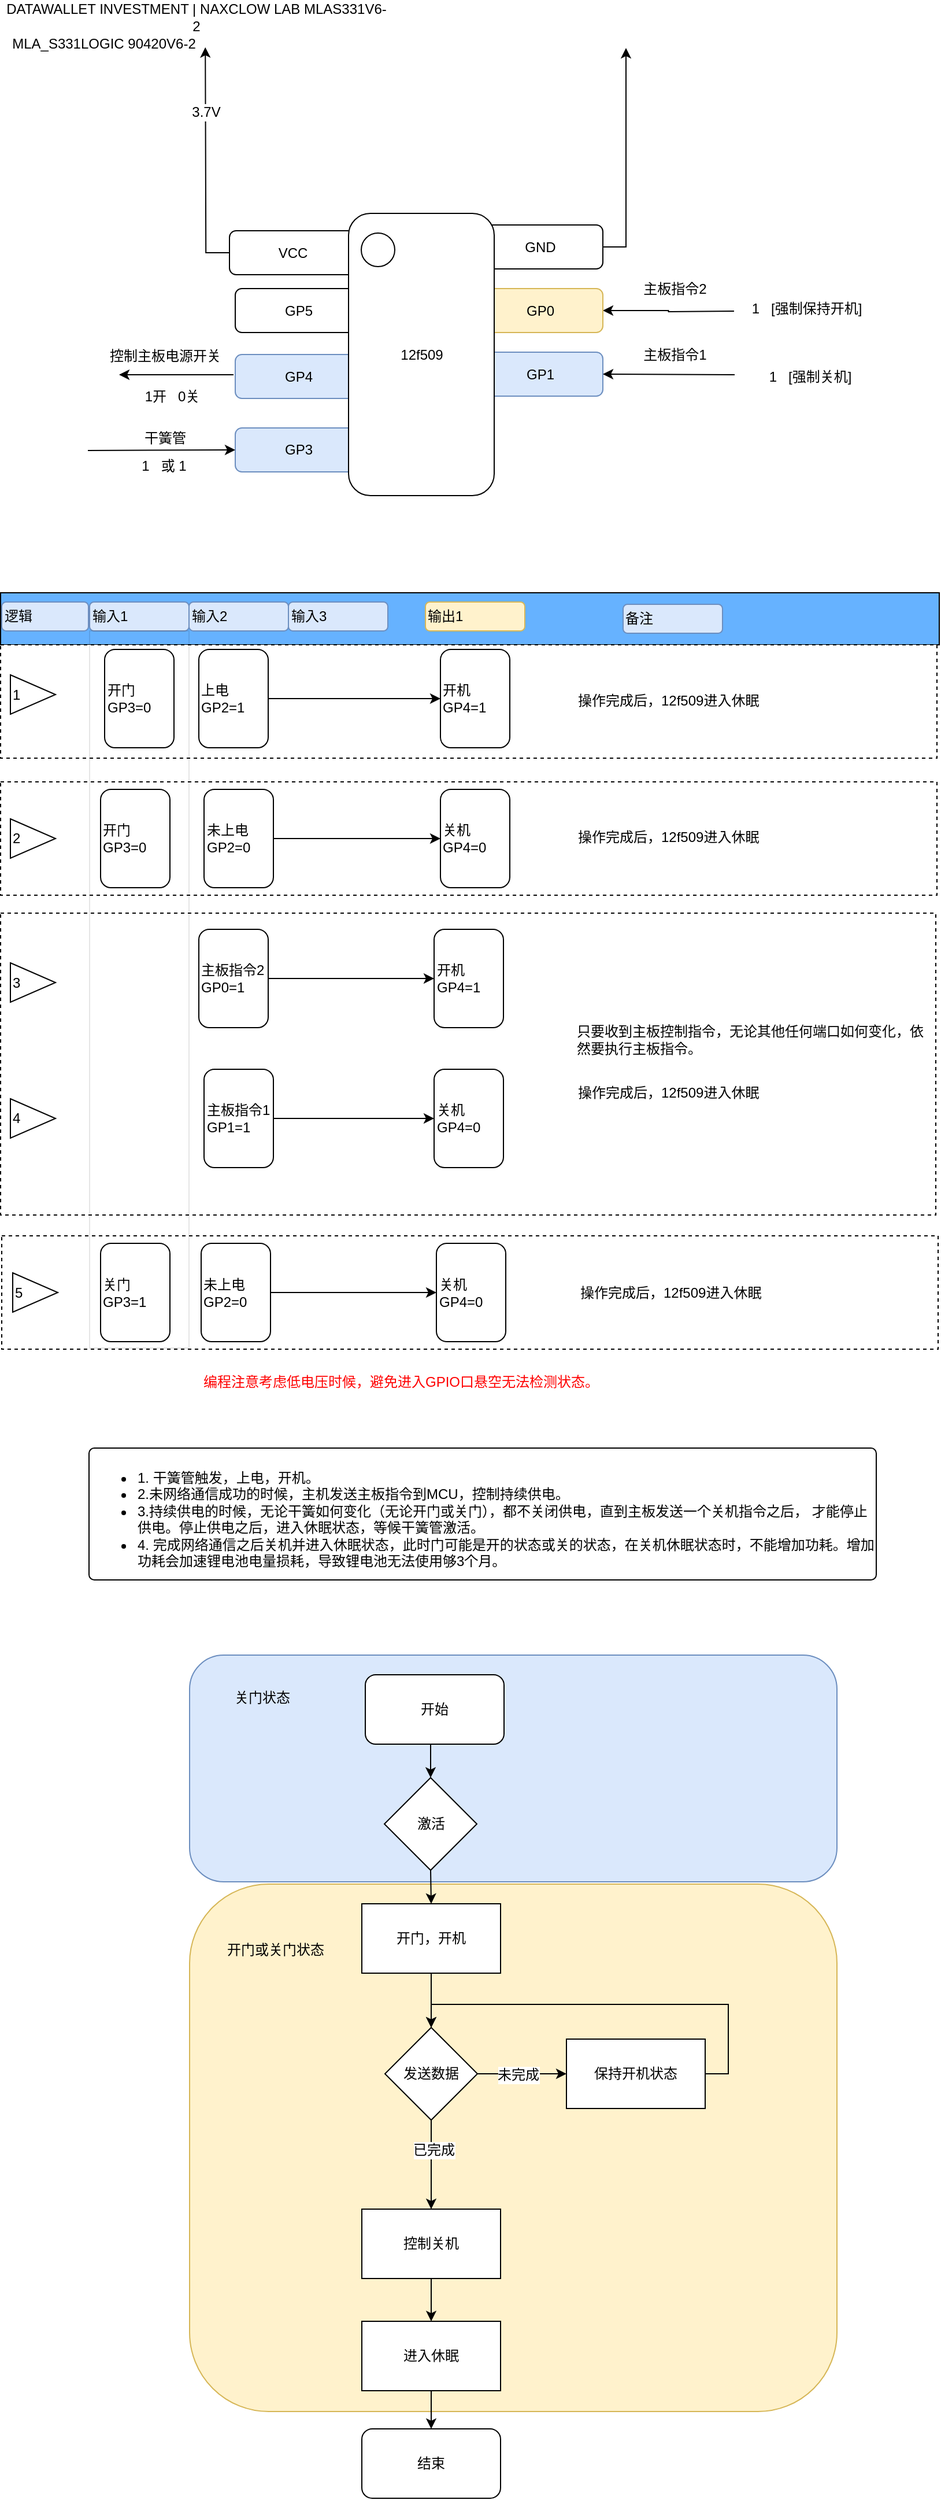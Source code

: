 <mxfile version="10.6.3" type="github"><diagram id="Xo4zGjJ7ZcX44FIeGbox" name="Page-1"><mxGraphModel dx="1302" dy="767" grid="0" gridSize="10" guides="1" tooltips="1" connect="1" arrows="1" fold="1" page="1" pageScale="1" pageWidth="827" pageHeight="2500" background="#ffffff" math="0" shadow="0"><root><mxCell id="0"/><mxCell id="1" parent="0"/><mxCell id="-ZDEWKCSgK4aVQdzyGV3-27" value="" style="rounded=1;whiteSpace=wrap;html=1;align=center;fillColor=#dae8fc;strokeColor=#6c8ebf;" parent="1" vertex="1"><mxGeometry x="167" y="1457" width="560" height="196" as="geometry"/></mxCell><mxCell id="-ZDEWKCSgK4aVQdzyGV3-26" value="" style="rounded=1;whiteSpace=wrap;html=1;align=center;fillColor=#fff2cc;strokeColor=#d6b656;" parent="1" vertex="1"><mxGeometry x="167" y="1655" width="560" height="456" as="geometry"/></mxCell><mxCell id="wzxUXVamWLsgUI1HVRW6-111" value="" style="rounded=0;whiteSpace=wrap;html=1;strokeColor=#000000;fontColor=#000000;align=left;fillColor=#66B2FF;" parent="1" vertex="1"><mxGeometry x="3.5" y="538.5" width="812" height="45" as="geometry"/></mxCell><mxCell id="wzxUXVamWLsgUI1HVRW6-102" value="" style="rounded=0;whiteSpace=wrap;html=1;dashed=1;align=left;" parent="1" vertex="1"><mxGeometry x="4.5" y="1094.5" width="810" height="98" as="geometry"/></mxCell><mxCell id="wzxUXVamWLsgUI1HVRW6-101" value="" style="rounded=0;whiteSpace=wrap;html=1;dashed=1;align=left;" parent="1" vertex="1"><mxGeometry x="3.5" y="702" width="810" height="98" as="geometry"/></mxCell><mxCell id="wzxUXVamWLsgUI1HVRW6-100" value="" style="rounded=0;whiteSpace=wrap;html=1;dashed=1;align=left;" parent="1" vertex="1"><mxGeometry x="3.5" y="583.5" width="810" height="98" as="geometry"/></mxCell><mxCell id="wzxUXVamWLsgUI1HVRW6-99" value="" style="rounded=0;whiteSpace=wrap;html=1;align=left;dashed=1;" parent="1" vertex="1"><mxGeometry x="3.5" y="815.5" width="809" height="261" as="geometry"/></mxCell><mxCell id="wzxUXVamWLsgUI1HVRW6-13" style="edgeStyle=orthogonalEdgeStyle;rounded=0;orthogonalLoop=1;jettySize=auto;html=1;exitX=1;exitY=0.5;exitDx=0;exitDy=0;" parent="1" source="wzxUXVamWLsgUI1HVRW6-2" edge="1"><mxGeometry relative="1" as="geometry"><mxPoint x="544.5" y="67.5" as="targetPoint"/><Array as="points"><mxPoint x="544.5" y="239.5"/><mxPoint x="544.5" y="67.5"/></Array></mxGeometry></mxCell><mxCell id="wzxUXVamWLsgUI1HVRW6-2" value="GND" style="rounded=1;whiteSpace=wrap;html=1;" parent="1" vertex="1"><mxGeometry x="415.5" y="220.5" width="109" height="38" as="geometry"/></mxCell><mxCell id="wzxUXVamWLsgUI1HVRW6-46" style="edgeStyle=orthogonalEdgeStyle;rounded=0;orthogonalLoop=1;jettySize=auto;html=1;exitX=1;exitY=0.5;exitDx=0;exitDy=0;startArrow=classic;startFill=1;endArrow=none;endFill=0;" parent="1" source="wzxUXVamWLsgUI1HVRW6-3" edge="1"><mxGeometry relative="1" as="geometry"><mxPoint x="637.982" y="295" as="targetPoint"/></mxGeometry></mxCell><mxCell id="wzxUXVamWLsgUI1HVRW6-3" value="GP0" style="rounded=1;whiteSpace=wrap;html=1;fillColor=#fff2cc;strokeColor=#d6b656;" parent="1" vertex="1"><mxGeometry x="415.5" y="275.5" width="109" height="38" as="geometry"/></mxCell><mxCell id="wzxUXVamWLsgUI1HVRW6-4" value="GP1" style="rounded=1;whiteSpace=wrap;html=1;fillColor=#dae8fc;strokeColor=#6c8ebf;" parent="1" vertex="1"><mxGeometry x="415.5" y="330.5" width="109" height="38" as="geometry"/></mxCell><mxCell id="wzxUXVamWLsgUI1HVRW6-6" value="GP3&lt;br&gt;" style="rounded=1;whiteSpace=wrap;html=1;fillColor=#dae8fc;strokeColor=#6c8ebf;" parent="1" vertex="1"><mxGeometry x="206.5" y="396" width="109" height="38" as="geometry"/></mxCell><mxCell id="wzxUXVamWLsgUI1HVRW6-7" value="GP4&lt;br&gt;" style="rounded=1;whiteSpace=wrap;html=1;fillColor=#dae8fc;strokeColor=#6c8ebf;" parent="1" vertex="1"><mxGeometry x="206.5" y="332.5" width="109" height="38" as="geometry"/></mxCell><mxCell id="wzxUXVamWLsgUI1HVRW6-8" value="GP5&lt;br&gt;" style="rounded=1;whiteSpace=wrap;html=1;" parent="1" vertex="1"><mxGeometry x="206.5" y="275.5" width="109" height="38" as="geometry"/></mxCell><mxCell id="wzxUXVamWLsgUI1HVRW6-12" style="edgeStyle=orthogonalEdgeStyle;rounded=0;orthogonalLoop=1;jettySize=auto;html=1;exitX=0;exitY=0.5;exitDx=0;exitDy=0;" parent="1" source="wzxUXVamWLsgUI1HVRW6-9" edge="1"><mxGeometry relative="1" as="geometry"><mxPoint x="180.601" y="66.836" as="targetPoint"/></mxGeometry></mxCell><mxCell id="wzxUXVamWLsgUI1HVRW6-15" value="3.7V" style="text;html=1;resizable=0;points=[];align=center;verticalAlign=middle;labelBackgroundColor=#ffffff;" parent="wzxUXVamWLsgUI1HVRW6-12" vertex="1" connectable="0"><mxGeometry x="0.432" relative="1" as="geometry"><mxPoint as="offset"/></mxGeometry></mxCell><mxCell id="wzxUXVamWLsgUI1HVRW6-9" value="VCC&lt;br&gt;" style="rounded=1;whiteSpace=wrap;html=1;" parent="1" vertex="1"><mxGeometry x="201.5" y="225.5" width="109" height="38" as="geometry"/></mxCell><mxCell id="wzxUXVamWLsgUI1HVRW6-1" value="12f509" style="rounded=1;whiteSpace=wrap;html=1;" parent="1" vertex="1"><mxGeometry x="304.5" y="210.5" width="126" height="244" as="geometry"/></mxCell><mxCell id="wzxUXVamWLsgUI1HVRW6-10" value="" style="ellipse;whiteSpace=wrap;html=1;aspect=fixed;" parent="1" vertex="1"><mxGeometry x="315.5" y="227.5" width="29" height="29" as="geometry"/></mxCell><mxCell id="wzxUXVamWLsgUI1HVRW6-47" value="主板指令2" style="text;html=1;strokeColor=none;fillColor=none;align=center;verticalAlign=middle;whiteSpace=wrap;rounded=0;" parent="1" vertex="1"><mxGeometry x="530.5" y="267" width="112" height="17" as="geometry"/></mxCell><mxCell id="wzxUXVamWLsgUI1HVRW6-48" value="1&amp;nbsp; &amp;nbsp;[强制保持开机]" style="text;html=1;strokeColor=none;fillColor=none;align=center;verticalAlign=middle;whiteSpace=wrap;rounded=0;" parent="1" vertex="1"><mxGeometry x="648.5" y="284" width="104" height="18" as="geometry"/></mxCell><mxCell id="wzxUXVamWLsgUI1HVRW6-51" value="" style="endArrow=none;startArrow=classic;html=1;exitX=1;exitY=0.5;exitDx=0;exitDy=0;endFill=0;" parent="1" source="wzxUXVamWLsgUI1HVRW6-4" edge="1"><mxGeometry width="50" height="50" relative="1" as="geometry"><mxPoint x="540.5" y="374" as="sourcePoint"/><mxPoint x="638.5" y="350" as="targetPoint"/></mxGeometry></mxCell><mxCell id="wzxUXVamWLsgUI1HVRW6-53" value="主板指令1" style="text;html=1;strokeColor=none;fillColor=none;align=center;verticalAlign=middle;whiteSpace=wrap;rounded=0;" parent="1" vertex="1"><mxGeometry x="530.5" y="324" width="112" height="17" as="geometry"/></mxCell><mxCell id="wzxUXVamWLsgUI1HVRW6-59" value="控制主板电源开关" style="text;html=1;strokeColor=none;fillColor=none;align=center;verticalAlign=middle;whiteSpace=wrap;rounded=0;" parent="1" vertex="1"><mxGeometry x="89.5" y="325.5" width="112" height="17" as="geometry"/></mxCell><mxCell id="wzxUXVamWLsgUI1HVRW6-60" value="1开&amp;nbsp; &amp;nbsp;0关" style="text;html=1;strokeColor=none;fillColor=none;align=center;verticalAlign=middle;whiteSpace=wrap;rounded=0;" parent="1" vertex="1"><mxGeometry x="96.5" y="358.5" width="110" height="20" as="geometry"/></mxCell><mxCell id="wzxUXVamWLsgUI1HVRW6-61" value="输入1" style="rounded=1;whiteSpace=wrap;html=1;align=left;fillColor=#dae8fc;strokeColor=#6c8ebf;" parent="1" vertex="1"><mxGeometry x="80.5" y="546.5" width="86" height="25" as="geometry"/></mxCell><mxCell id="wzxUXVamWLsgUI1HVRW6-62" value="输入2" style="rounded=1;whiteSpace=wrap;html=1;align=left;fillColor=#dae8fc;strokeColor=#6c8ebf;" parent="1" vertex="1"><mxGeometry x="166.5" y="546.5" width="86" height="25" as="geometry"/></mxCell><mxCell id="wzxUXVamWLsgUI1HVRW6-63" value="输入3" style="rounded=1;whiteSpace=wrap;html=1;align=left;fillColor=#dae8fc;strokeColor=#6c8ebf;" parent="1" vertex="1"><mxGeometry x="252.5" y="546.5" width="86" height="25" as="geometry"/></mxCell><mxCell id="wzxUXVamWLsgUI1HVRW6-64" value="" style="endArrow=classic;html=1;entryX=0;entryY=0.5;entryDx=0;entryDy=0;" parent="1" target="wzxUXVamWLsgUI1HVRW6-6" edge="1"><mxGeometry width="50" height="50" relative="1" as="geometry"><mxPoint x="79" y="415.5" as="sourcePoint"/><mxPoint x="129" y="396.5" as="targetPoint"/></mxGeometry></mxCell><mxCell id="wzxUXVamWLsgUI1HVRW6-65" value="干簧管" style="text;html=1;strokeColor=none;fillColor=none;align=center;verticalAlign=middle;whiteSpace=wrap;rounded=0;" parent="1" vertex="1"><mxGeometry x="89.5" y="396" width="112" height="17" as="geometry"/></mxCell><mxCell id="wzxUXVamWLsgUI1HVRW6-66" value="1&amp;nbsp; &amp;nbsp;或 1" style="text;html=1;strokeColor=none;fillColor=none;align=center;verticalAlign=middle;whiteSpace=wrap;rounded=0;" parent="1" vertex="1"><mxGeometry x="89.5" y="419" width="110" height="20" as="geometry"/></mxCell><mxCell id="wzxUXVamWLsgUI1HVRW6-67" value="开门&lt;br&gt;GP3=0&lt;br&gt;" style="rounded=1;whiteSpace=wrap;html=1;align=left;" parent="1" vertex="1"><mxGeometry x="93.5" y="587.5" width="60" height="85" as="geometry"/></mxCell><mxCell id="wzxUXVamWLsgUI1HVRW6-83" style="edgeStyle=orthogonalEdgeStyle;rounded=0;orthogonalLoop=1;jettySize=auto;html=1;exitX=1;exitY=0.5;exitDx=0;exitDy=0;entryX=0;entryY=0.5;entryDx=0;entryDy=0;startArrow=none;startFill=0;endArrow=classic;endFill=1;" parent="1" source="wzxUXVamWLsgUI1HVRW6-68" target="wzxUXVamWLsgUI1HVRW6-72" edge="1"><mxGeometry relative="1" as="geometry"/></mxCell><mxCell id="wzxUXVamWLsgUI1HVRW6-68" value="上电GP2=1&lt;br&gt;" style="rounded=1;whiteSpace=wrap;html=1;align=left;" parent="1" vertex="1"><mxGeometry x="175" y="587.5" width="60" height="85" as="geometry"/></mxCell><mxCell id="wzxUXVamWLsgUI1HVRW6-72" value="开机&lt;br&gt;GP4=1&lt;br&gt;" style="rounded=1;whiteSpace=wrap;html=1;align=left;" parent="1" vertex="1"><mxGeometry x="384" y="587.5" width="60" height="85" as="geometry"/></mxCell><mxCell id="wzxUXVamWLsgUI1HVRW6-73" value="输出1" style="rounded=1;whiteSpace=wrap;html=1;align=left;fillColor=#fff2cc;strokeColor=#d6b656;" parent="1" vertex="1"><mxGeometry x="371" y="546.5" width="86" height="25" as="geometry"/></mxCell><mxCell id="wzxUXVamWLsgUI1HVRW6-74" value="开门&lt;br&gt;GP3=0&lt;br&gt;" style="rounded=1;whiteSpace=wrap;html=1;align=left;" parent="1" vertex="1"><mxGeometry x="90" y="708.5" width="60" height="85" as="geometry"/></mxCell><mxCell id="wzxUXVamWLsgUI1HVRW6-84" style="edgeStyle=orthogonalEdgeStyle;rounded=0;orthogonalLoop=1;jettySize=auto;html=1;exitX=1;exitY=0.5;exitDx=0;exitDy=0;entryX=0;entryY=0.5;entryDx=0;entryDy=0;startArrow=none;startFill=0;endArrow=classic;endFill=1;" parent="1" source="wzxUXVamWLsgUI1HVRW6-75" target="wzxUXVamWLsgUI1HVRW6-76" edge="1"><mxGeometry relative="1" as="geometry"/></mxCell><mxCell id="wzxUXVamWLsgUI1HVRW6-75" value="未上电&lt;br&gt;GP2=0&lt;br&gt;" style="rounded=1;whiteSpace=wrap;html=1;align=left;" parent="1" vertex="1"><mxGeometry x="179.5" y="708.5" width="60" height="85" as="geometry"/></mxCell><mxCell id="wzxUXVamWLsgUI1HVRW6-76" value="关机&lt;br&gt;GP4=0&lt;br&gt;" style="rounded=1;whiteSpace=wrap;html=1;align=left;" parent="1" vertex="1"><mxGeometry x="384" y="708.5" width="60" height="85" as="geometry"/></mxCell><mxCell id="wzxUXVamWLsgUI1HVRW6-85" style="edgeStyle=orthogonalEdgeStyle;rounded=0;orthogonalLoop=1;jettySize=auto;html=1;exitX=1;exitY=0.5;exitDx=0;exitDy=0;entryX=0;entryY=0.5;entryDx=0;entryDy=0;startArrow=none;startFill=0;endArrow=classic;endFill=1;" parent="1" source="wzxUXVamWLsgUI1HVRW6-79" target="wzxUXVamWLsgUI1HVRW6-80" edge="1"><mxGeometry relative="1" as="geometry"/></mxCell><mxCell id="wzxUXVamWLsgUI1HVRW6-79" value="主板指令2&lt;br&gt;GP0=1&lt;br&gt;" style="rounded=1;whiteSpace=wrap;html=1;align=left;" parent="1" vertex="1"><mxGeometry x="175" y="829.5" width="60" height="85" as="geometry"/></mxCell><mxCell id="wzxUXVamWLsgUI1HVRW6-80" value="开机&lt;br&gt;GP4=1&lt;br&gt;" style="rounded=1;whiteSpace=wrap;html=1;align=left;" parent="1" vertex="1"><mxGeometry x="378.5" y="829.5" width="60" height="85" as="geometry"/></mxCell><mxCell id="wzxUXVamWLsgUI1HVRW6-87" style="edgeStyle=orthogonalEdgeStyle;rounded=0;orthogonalLoop=1;jettySize=auto;html=1;exitX=1;exitY=0.5;exitDx=0;exitDy=0;entryX=0;entryY=0.5;entryDx=0;entryDy=0;startArrow=none;startFill=0;endArrow=classic;endFill=1;" parent="1" source="wzxUXVamWLsgUI1HVRW6-82" target="wzxUXVamWLsgUI1HVRW6-86" edge="1"><mxGeometry relative="1" as="geometry"/></mxCell><mxCell id="wzxUXVamWLsgUI1HVRW6-82" value="主板指令1&lt;br&gt;GP1=1&lt;br&gt;" style="rounded=1;whiteSpace=wrap;html=1;align=left;" parent="1" vertex="1"><mxGeometry x="179.5" y="950.5" width="60" height="85" as="geometry"/></mxCell><mxCell id="wzxUXVamWLsgUI1HVRW6-86" value="关机&lt;br&gt;GP4=0&lt;br&gt;" style="rounded=1;whiteSpace=wrap;html=1;align=left;" parent="1" vertex="1"><mxGeometry x="378.5" y="950.5" width="60" height="85" as="geometry"/></mxCell><mxCell id="wzxUXVamWLsgUI1HVRW6-88" value="&lt;div style=&quot;text-align: left&quot;&gt;&lt;span&gt;只要收到主板控制指令，无论其他任何端口如何变化，依然要执行主板指令。&lt;/span&gt;&lt;/div&gt;" style="text;html=1;strokeColor=none;fillColor=none;align=center;verticalAlign=middle;whiteSpace=wrap;rounded=0;" parent="1" vertex="1"><mxGeometry x="500.5" y="884" width="302" height="82" as="geometry"/></mxCell><mxCell id="wzxUXVamWLsgUI1HVRW6-89" value="关门&lt;br&gt;GP3=1&lt;br&gt;" style="rounded=1;whiteSpace=wrap;html=1;align=left;" parent="1" vertex="1"><mxGeometry x="90" y="1101" width="60" height="85" as="geometry"/></mxCell><mxCell id="wzxUXVamWLsgUI1HVRW6-92" style="edgeStyle=orthogonalEdgeStyle;rounded=0;orthogonalLoop=1;jettySize=auto;html=1;exitX=1;exitY=0.5;exitDx=0;exitDy=0;entryX=0;entryY=0.5;entryDx=0;entryDy=0;startArrow=none;startFill=0;endArrow=classic;endFill=1;" parent="1" source="wzxUXVamWLsgUI1HVRW6-90" target="wzxUXVamWLsgUI1HVRW6-91" edge="1"><mxGeometry relative="1" as="geometry"/></mxCell><mxCell id="wzxUXVamWLsgUI1HVRW6-90" value="未上电&lt;br&gt;GP2=0&lt;br&gt;" style="rounded=1;whiteSpace=wrap;html=1;align=left;" parent="1" vertex="1"><mxGeometry x="177" y="1101" width="60" height="85" as="geometry"/></mxCell><mxCell id="wzxUXVamWLsgUI1HVRW6-91" value="关机&lt;br&gt;GP4=0&lt;br&gt;" style="rounded=1;whiteSpace=wrap;html=1;align=left;" parent="1" vertex="1"><mxGeometry x="380.5" y="1101" width="60" height="85" as="geometry"/></mxCell><mxCell id="wzxUXVamWLsgUI1HVRW6-94" value="1" style="triangle;whiteSpace=wrap;html=1;align=left;" parent="1" vertex="1"><mxGeometry x="12" y="609.5" width="39" height="34" as="geometry"/></mxCell><mxCell id="wzxUXVamWLsgUI1HVRW6-95" value="2" style="triangle;whiteSpace=wrap;html=1;align=left;" parent="1" vertex="1"><mxGeometry x="12" y="734" width="39" height="34" as="geometry"/></mxCell><mxCell id="wzxUXVamWLsgUI1HVRW6-96" value="3" style="triangle;whiteSpace=wrap;html=1;align=left;" parent="1" vertex="1"><mxGeometry x="12" y="858.5" width="39" height="34" as="geometry"/></mxCell><mxCell id="wzxUXVamWLsgUI1HVRW6-97" value="4" style="triangle;whiteSpace=wrap;html=1;align=left;" parent="1" vertex="1"><mxGeometry x="12" y="976" width="39" height="34" as="geometry"/></mxCell><mxCell id="wzxUXVamWLsgUI1HVRW6-98" value="5" style="triangle;whiteSpace=wrap;html=1;align=left;" parent="1" vertex="1"><mxGeometry x="14" y="1126.5" width="39" height="34" as="geometry"/></mxCell><mxCell id="wzxUXVamWLsgUI1HVRW6-103" value="&lt;div style=&quot;text-align: left&quot;&gt;&lt;span&gt;操作完成后，12f509进入休眠&lt;/span&gt;&lt;/div&gt;" style="text;html=1;strokeColor=none;fillColor=none;align=left;verticalAlign=middle;whiteSpace=wrap;rounded=0;fontColor=#000000;" parent="1" vertex="1"><mxGeometry x="500.5" y="590.5" width="302" height="82" as="geometry"/></mxCell><mxCell id="wzxUXVamWLsgUI1HVRW6-104" value="&lt;div style=&quot;text-align: left&quot;&gt;&lt;span&gt;操作完成后，12f509进入休眠&lt;/span&gt;&lt;/div&gt;" style="text;html=1;strokeColor=none;fillColor=none;align=left;verticalAlign=middle;whiteSpace=wrap;rounded=0;fontColor=#000000;" parent="1" vertex="1"><mxGeometry x="500.5" y="708.5" width="302" height="82" as="geometry"/></mxCell><mxCell id="wzxUXVamWLsgUI1HVRW6-105" value="&lt;div style=&quot;text-align: left&quot;&gt;&lt;span&gt;操作完成后，12f509进入休眠&lt;/span&gt;&lt;/div&gt;" style="text;html=1;strokeColor=none;fillColor=none;align=left;verticalAlign=middle;whiteSpace=wrap;rounded=0;fontColor=#000000;" parent="1" vertex="1"><mxGeometry x="500.5" y="964.5" width="240" height="12" as="geometry"/></mxCell><mxCell id="wzxUXVamWLsgUI1HVRW6-106" value="&lt;div style=&quot;text-align: left&quot;&gt;&lt;span&gt;操作完成后，12f509进入休眠&lt;/span&gt;&lt;/div&gt;" style="text;html=1;strokeColor=none;fillColor=none;align=left;verticalAlign=middle;whiteSpace=wrap;rounded=0;fontColor=#000000;" parent="1" vertex="1"><mxGeometry x="502.5" y="1137.5" width="240" height="12" as="geometry"/></mxCell><mxCell id="wzxUXVamWLsgUI1HVRW6-112" value="" style="rounded=0;whiteSpace=wrap;html=1;strokeColor=#000000;fontColor=#000000;align=left;fillColor=none;opacity=10;" parent="1" vertex="1"><mxGeometry x="80.5" y="571.5" width="86" height="620" as="geometry"/></mxCell><mxCell id="wzxUXVamWLsgUI1HVRW6-115" value="备注" style="rounded=1;whiteSpace=wrap;html=1;align=left;fillColor=#dae8fc;strokeColor=#6c8ebf;" parent="1" vertex="1"><mxGeometry x="542" y="548.5" width="86" height="25" as="geometry"/></mxCell><mxCell id="wzxUXVamWLsgUI1HVRW6-116" value="逻辑" style="rounded=1;whiteSpace=wrap;html=1;align=left;fillColor=#dae8fc;strokeColor=#6c8ebf;" parent="1" vertex="1"><mxGeometry x="4.5" y="546.5" width="75" height="25" as="geometry"/></mxCell><mxCell id="wzxUXVamWLsgUI1HVRW6-117" value="MLA_S331LOGIC 90420V6-2" style="text;html=1;strokeColor=none;fillColor=none;align=center;verticalAlign=middle;whiteSpace=wrap;rounded=0;fontColor=#000000;opacity=10;" parent="1" vertex="1"><mxGeometry x="6" y="52.5" width="174" height="23" as="geometry"/></mxCell><mxCell id="wzxUXVamWLsgUI1HVRW6-118" value="DATAWALLET INVESTMENT | NAXCLOW LAB MLAS331V6-2" style="text;html=1;strokeColor=none;fillColor=none;align=center;verticalAlign=middle;whiteSpace=wrap;rounded=0;fontColor=#000000;opacity=10;" parent="1" vertex="1"><mxGeometry x="5" y="29.5" width="336" height="23" as="geometry"/></mxCell><mxCell id="wzxUXVamWLsgUI1HVRW6-119" value="&lt;div style=&quot;text-align: left&quot;&gt;编程注意考虑低电压时候，避免进入GPIO口悬空无法检测状态。&lt;/div&gt;" style="text;html=1;strokeColor=none;fillColor=none;align=left;verticalAlign=middle;whiteSpace=wrap;rounded=0;fontColor=#FF0000;" parent="1" vertex="1"><mxGeometry x="177" y="1205.5" width="557" height="31" as="geometry"/></mxCell><mxCell id="-ZDEWKCSgK4aVQdzyGV3-1" value="&lt;ul&gt;&lt;li&gt;1. 干簧管触发，上电，开机。&lt;/li&gt;&lt;li&gt;2.未网络通信成功的时候，主机发送主板指令到MCU，控制持续供电。&lt;/li&gt;&lt;li&gt;3.持续供电的时候，无论干簧如何变化（无论开门或关门），都不关闭供电，直到主板发送一个关机指令之后， 才能停止供电。停止供电之后，进入休眠状态，等候干簧管激活。&lt;/li&gt;&lt;li&gt;4. 完成网络通信之后关机并进入休眠状态，此时门可能是开的状态或关的状态，在关机休眠状态时，不能增加功耗。增加功耗会加速锂电池电量损耗，导致锂电池无法使用够3个月。&lt;/li&gt;&lt;/ul&gt;&lt;br&gt;" style="rounded=1;whiteSpace=wrap;html=1;align=left;verticalAlign=top;arcSize=4;" parent="1" vertex="1"><mxGeometry x="80" y="1278" width="681" height="114" as="geometry"/></mxCell><mxCell id="-ZDEWKCSgK4aVQdzyGV3-4" style="edgeStyle=orthogonalEdgeStyle;rounded=0;orthogonalLoop=1;jettySize=auto;html=1;exitX=0.5;exitY=1;exitDx=0;exitDy=0;entryX=0.5;entryY=0;entryDx=0;entryDy=0;" parent="1" source="-ZDEWKCSgK4aVQdzyGV3-2" target="-ZDEWKCSgK4aVQdzyGV3-3" edge="1"><mxGeometry relative="1" as="geometry"/></mxCell><mxCell id="-ZDEWKCSgK4aVQdzyGV3-2" value="&lt;div style=&quot;text-align: center&quot;&gt;&lt;span&gt;开始&lt;/span&gt;&lt;/div&gt;" style="rounded=1;whiteSpace=wrap;html=1;align=center;" parent="1" vertex="1"><mxGeometry x="319" y="1474" width="120" height="60" as="geometry"/></mxCell><mxCell id="-ZDEWKCSgK4aVQdzyGV3-9" style="edgeStyle=orthogonalEdgeStyle;rounded=0;orthogonalLoop=1;jettySize=auto;html=1;exitX=0.5;exitY=1;exitDx=0;exitDy=0;entryX=0.5;entryY=0;entryDx=0;entryDy=0;" parent="1" source="-ZDEWKCSgK4aVQdzyGV3-3" target="-ZDEWKCSgK4aVQdzyGV3-8" edge="1"><mxGeometry relative="1" as="geometry"/></mxCell><mxCell id="-ZDEWKCSgK4aVQdzyGV3-3" value="激活" style="rhombus;whiteSpace=wrap;html=1;align=center;" parent="1" vertex="1"><mxGeometry x="335.5" y="1563" width="80" height="80" as="geometry"/></mxCell><mxCell id="-ZDEWKCSgK4aVQdzyGV3-19" style="edgeStyle=orthogonalEdgeStyle;rounded=0;orthogonalLoop=1;jettySize=auto;html=1;exitX=0.5;exitY=1;exitDx=0;exitDy=0;entryX=0.5;entryY=0;entryDx=0;entryDy=0;" parent="1" source="-ZDEWKCSgK4aVQdzyGV3-8" target="-ZDEWKCSgK4aVQdzyGV3-11" edge="1"><mxGeometry relative="1" as="geometry"/></mxCell><mxCell id="-ZDEWKCSgK4aVQdzyGV3-8" value="开门，开机" style="rounded=0;whiteSpace=wrap;html=1;align=center;" parent="1" vertex="1"><mxGeometry x="316" y="1672" width="120" height="60" as="geometry"/></mxCell><mxCell id="-ZDEWKCSgK4aVQdzyGV3-13" value="" style="edgeStyle=orthogonalEdgeStyle;rounded=0;orthogonalLoop=1;jettySize=auto;html=1;" parent="1" source="-ZDEWKCSgK4aVQdzyGV3-11" edge="1"><mxGeometry relative="1" as="geometry"><mxPoint x="493" y="1819" as="targetPoint"/></mxGeometry></mxCell><mxCell id="-ZDEWKCSgK4aVQdzyGV3-15" value="未完成" style="text;html=1;resizable=0;points=[];align=center;verticalAlign=middle;labelBackgroundColor=#ffffff;" parent="-ZDEWKCSgK4aVQdzyGV3-13" vertex="1" connectable="0"><mxGeometry x="0.342" y="1" relative="1" as="geometry"><mxPoint x="-16.5" y="1" as="offset"/></mxGeometry></mxCell><mxCell id="-ZDEWKCSgK4aVQdzyGV3-17" value="" style="edgeStyle=orthogonalEdgeStyle;rounded=0;orthogonalLoop=1;jettySize=auto;html=1;entryX=0.5;entryY=0;entryDx=0;entryDy=0;" parent="1" source="-ZDEWKCSgK4aVQdzyGV3-11" target="-ZDEWKCSgK4aVQdzyGV3-18" edge="1"><mxGeometry relative="1" as="geometry"><mxPoint x="373" y="1939" as="targetPoint"/><Array as="points"/></mxGeometry></mxCell><mxCell id="-ZDEWKCSgK4aVQdzyGV3-20" value="已完成" style="text;html=1;resizable=0;points=[];align=center;verticalAlign=middle;labelBackgroundColor=#ffffff;" parent="-ZDEWKCSgK4aVQdzyGV3-17" vertex="1" connectable="0"><mxGeometry x="-0.322" y="2" relative="1" as="geometry"><mxPoint as="offset"/></mxGeometry></mxCell><mxCell id="-ZDEWKCSgK4aVQdzyGV3-11" value="发送数据" style="rhombus;whiteSpace=wrap;html=1;align=center;" parent="1" vertex="1"><mxGeometry x="336" y="1779" width="80" height="80" as="geometry"/></mxCell><mxCell id="-ZDEWKCSgK4aVQdzyGV3-21" style="edgeStyle=orthogonalEdgeStyle;rounded=0;orthogonalLoop=1;jettySize=auto;html=1;exitX=1;exitY=0.5;exitDx=0;exitDy=0;entryX=0.5;entryY=0;entryDx=0;entryDy=0;" parent="1" source="-ZDEWKCSgK4aVQdzyGV3-14" target="-ZDEWKCSgK4aVQdzyGV3-11" edge="1"><mxGeometry relative="1" as="geometry"><Array as="points"><mxPoint x="633" y="1819"/><mxPoint x="633" y="1759"/><mxPoint x="376" y="1759"/></Array></mxGeometry></mxCell><mxCell id="-ZDEWKCSgK4aVQdzyGV3-14" value="保持开机状态" style="rounded=0;whiteSpace=wrap;html=1;align=center;" parent="1" vertex="1"><mxGeometry x="493" y="1789" width="120" height="60" as="geometry"/></mxCell><mxCell id="-ZDEWKCSgK4aVQdzyGV3-23" style="edgeStyle=orthogonalEdgeStyle;rounded=0;orthogonalLoop=1;jettySize=auto;html=1;exitX=0.5;exitY=1;exitDx=0;exitDy=0;" parent="1" source="-ZDEWKCSgK4aVQdzyGV3-18" target="-ZDEWKCSgK4aVQdzyGV3-22" edge="1"><mxGeometry relative="1" as="geometry"/></mxCell><mxCell id="-ZDEWKCSgK4aVQdzyGV3-18" value="控制关机" style="rounded=0;whiteSpace=wrap;html=1;align=center;" parent="1" vertex="1"><mxGeometry x="316" y="1936" width="120" height="60" as="geometry"/></mxCell><mxCell id="-ZDEWKCSgK4aVQdzyGV3-25" style="edgeStyle=orthogonalEdgeStyle;rounded=0;orthogonalLoop=1;jettySize=auto;html=1;exitX=0.5;exitY=1;exitDx=0;exitDy=0;entryX=0.5;entryY=0;entryDx=0;entryDy=0;" parent="1" source="-ZDEWKCSgK4aVQdzyGV3-22" target="-ZDEWKCSgK4aVQdzyGV3-24" edge="1"><mxGeometry relative="1" as="geometry"/></mxCell><mxCell id="-ZDEWKCSgK4aVQdzyGV3-22" value="进入休眠" style="rounded=0;whiteSpace=wrap;html=1;align=center;" parent="1" vertex="1"><mxGeometry x="316" y="2033" width="120" height="60" as="geometry"/></mxCell><mxCell id="-ZDEWKCSgK4aVQdzyGV3-24" value="结束" style="rounded=1;whiteSpace=wrap;html=1;align=center;" parent="1" vertex="1"><mxGeometry x="316" y="2126" width="120" height="60" as="geometry"/></mxCell><mxCell id="-ZDEWKCSgK4aVQdzyGV3-28" value="关门状态" style="text;html=1;strokeColor=none;fillColor=none;align=center;verticalAlign=middle;whiteSpace=wrap;rounded=0;" parent="1" vertex="1"><mxGeometry x="195" y="1484" width="70" height="20" as="geometry"/></mxCell><mxCell id="-ZDEWKCSgK4aVQdzyGV3-29" value="开门或关门状态" style="text;html=1;strokeColor=none;fillColor=none;align=center;verticalAlign=middle;whiteSpace=wrap;rounded=0;" parent="1" vertex="1"><mxGeometry x="191" y="1702" width="101" height="20" as="geometry"/></mxCell><mxCell id="cyIY4U0WEsE2e_prX9D8-2" value="" style="endArrow=classic;html=1;" edge="1" parent="1"><mxGeometry width="50" height="50" relative="1" as="geometry"><mxPoint x="205" y="350" as="sourcePoint"/><mxPoint x="106" y="350" as="targetPoint"/></mxGeometry></mxCell><mxCell id="cyIY4U0WEsE2e_prX9D8-3" value="1&amp;nbsp; &amp;nbsp;[强制关机]" style="text;html=1;strokeColor=none;fillColor=none;align=center;verticalAlign=middle;whiteSpace=wrap;rounded=0;" vertex="1" parent="1"><mxGeometry x="651.5" y="342.5" width="104" height="18" as="geometry"/></mxCell></root></mxGraphModel></diagram></mxfile>